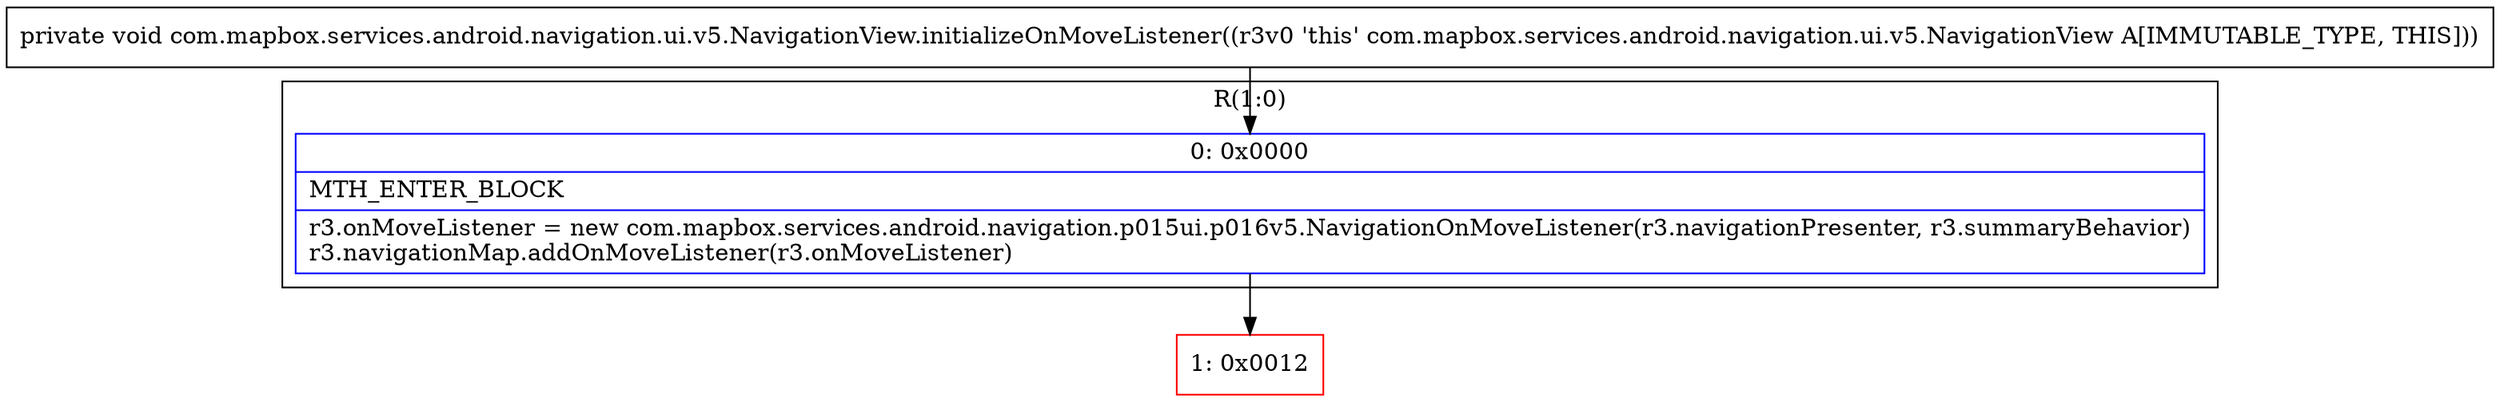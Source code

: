digraph "CFG forcom.mapbox.services.android.navigation.ui.v5.NavigationView.initializeOnMoveListener()V" {
subgraph cluster_Region_1632437149 {
label = "R(1:0)";
node [shape=record,color=blue];
Node_0 [shape=record,label="{0\:\ 0x0000|MTH_ENTER_BLOCK\l|r3.onMoveListener = new com.mapbox.services.android.navigation.p015ui.p016v5.NavigationOnMoveListener(r3.navigationPresenter, r3.summaryBehavior)\lr3.navigationMap.addOnMoveListener(r3.onMoveListener)\l}"];
}
Node_1 [shape=record,color=red,label="{1\:\ 0x0012}"];
MethodNode[shape=record,label="{private void com.mapbox.services.android.navigation.ui.v5.NavigationView.initializeOnMoveListener((r3v0 'this' com.mapbox.services.android.navigation.ui.v5.NavigationView A[IMMUTABLE_TYPE, THIS])) }"];
MethodNode -> Node_0;
Node_0 -> Node_1;
}

